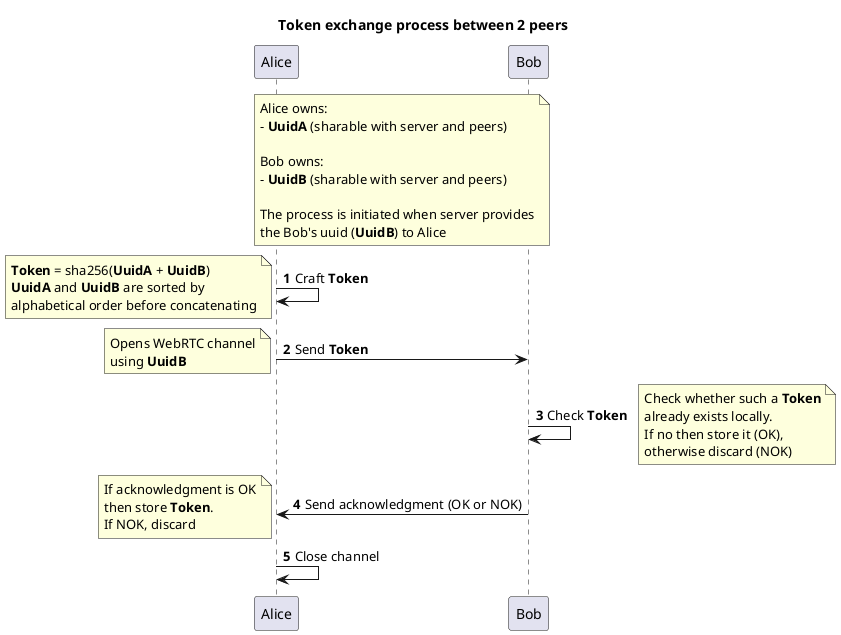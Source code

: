 @startuml

title
Token exchange process between 2 peers
end title

autonumber
participant Alice as a
participant Bob as b

note over a,b
Alice owns:
- **UuidA** (sharable with server and peers)

Bob owns:
- **UuidB** (sharable with server and peers)

The process is initiated when server provides
the Bob's uuid (**UuidB**) to Alice
end note

a -> a: Craft **Token**
note left
**Token** = sha256(**UuidA** + **UuidB**)
**UuidA** and **UuidB** are sorted by
alphabetical order before concatenating
end note

a -> b: Send **Token**
note left
Opens WebRTC channel
using **UuidB**
end note

b -> b: Check **Token**
note right
Check whether such a **Token**
already exists locally.
If no then store it (OK),
otherwise discard (NOK)
end note

b -> a: Send acknowledgment (OK or NOK)
note left
If acknowledgment is OK
then store **Token**.
If NOK, discard
end note

a -> a: Close channel

@enduml
